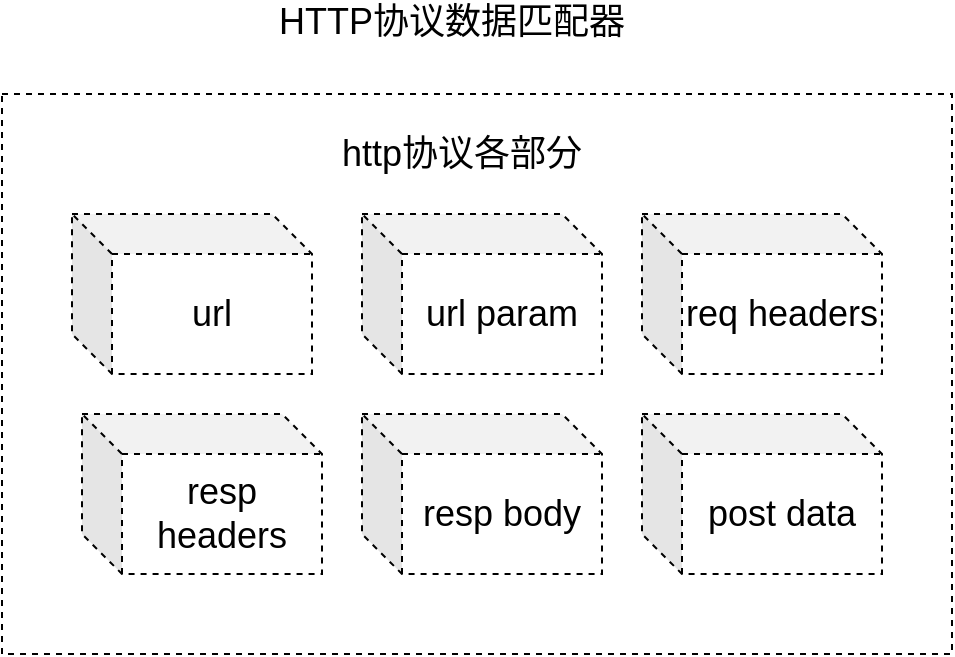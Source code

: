 <mxfile version="12.0.2" type="github" pages="1"><diagram id="6lwCuiU31naT24R0evv2" name="第 1 页"><mxGraphModel dx="946" dy="571" grid="1" gridSize="10" guides="1" tooltips="1" connect="1" arrows="1" fold="1" page="1" pageScale="1" pageWidth="1600" pageHeight="1200" math="0" shadow="0"><root><mxCell id="0"/><mxCell id="1" parent="0"/><mxCell id="MHtc8ipqUfT74i5oWqtz-1" value="" style="rounded=0;whiteSpace=wrap;html=1;fontSize=18;strokeColor=#000000;dashed=1;" vertex="1" parent="1"><mxGeometry x="20" y="66" width="475" height="280" as="geometry"/></mxCell><mxCell id="MHtc8ipqUfT74i5oWqtz-2" value="HTTP协议数据匹配器" style="text;html=1;strokeColor=none;fillColor=none;align=center;verticalAlign=middle;whiteSpace=wrap;rounded=0;fontSize=18;" vertex="1" parent="1"><mxGeometry x="150" y="20" width="190" height="20" as="geometry"/></mxCell><mxCell id="MHtc8ipqUfT74i5oWqtz-3" value="http协议各部分" style="text;html=1;strokeColor=none;fillColor=none;align=center;verticalAlign=middle;whiteSpace=wrap;rounded=0;fontSize=18;" vertex="1" parent="1"><mxGeometry x="180" y="86" width="140" height="20" as="geometry"/></mxCell><mxCell id="MHtc8ipqUfT74i5oWqtz-4" value="url" style="shape=cube;whiteSpace=wrap;html=1;boundedLbl=1;backgroundOutline=1;darkOpacity=0.05;darkOpacity2=0.1;dashed=1;strokeColor=#000000;fontSize=18;" vertex="1" parent="1"><mxGeometry x="55" y="126" width="120" height="80" as="geometry"/></mxCell><mxCell id="MHtc8ipqUfT74i5oWqtz-5" value="url param" style="shape=cube;whiteSpace=wrap;html=1;boundedLbl=1;backgroundOutline=1;darkOpacity=0.05;darkOpacity2=0.1;dashed=1;strokeColor=#000000;fontSize=18;" vertex="1" parent="1"><mxGeometry x="200" y="126" width="120" height="80" as="geometry"/></mxCell><mxCell id="MHtc8ipqUfT74i5oWqtz-6" value="req headers" style="shape=cube;whiteSpace=wrap;html=1;boundedLbl=1;backgroundOutline=1;darkOpacity=0.05;darkOpacity2=0.1;dashed=1;strokeColor=#000000;fontSize=18;" vertex="1" parent="1"><mxGeometry x="340" y="126" width="120" height="80" as="geometry"/></mxCell><mxCell id="MHtc8ipqUfT74i5oWqtz-7" value="post data" style="shape=cube;whiteSpace=wrap;html=1;boundedLbl=1;backgroundOutline=1;darkOpacity=0.05;darkOpacity2=0.1;dashed=1;strokeColor=#000000;fontSize=18;" vertex="1" parent="1"><mxGeometry x="340" y="226" width="120" height="80" as="geometry"/></mxCell><mxCell id="MHtc8ipqUfT74i5oWqtz-8" value="resp headers" style="shape=cube;whiteSpace=wrap;html=1;boundedLbl=1;backgroundOutline=1;darkOpacity=0.05;darkOpacity2=0.1;dashed=1;strokeColor=#000000;fontSize=18;" vertex="1" parent="1"><mxGeometry x="60" y="226" width="120" height="80" as="geometry"/></mxCell><mxCell id="MHtc8ipqUfT74i5oWqtz-9" value="resp body" style="shape=cube;whiteSpace=wrap;html=1;boundedLbl=1;backgroundOutline=1;darkOpacity=0.05;darkOpacity2=0.1;dashed=1;strokeColor=#000000;fontSize=18;" vertex="1" parent="1"><mxGeometry x="200" y="226" width="120" height="80" as="geometry"/></mxCell></root></mxGraphModel></diagram></mxfile>